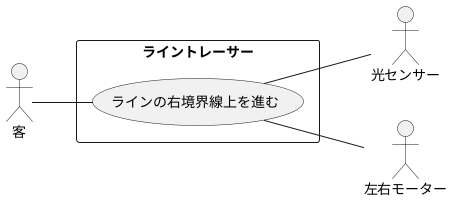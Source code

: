 @startuml 演習
left to right direction
actor 客
actor 光センサー
actor 左右モーター
rectangle ライントレーサー {
usecase ラインの右境界線上を進む
}
客-- ラインの右境界線上を進む
ラインの右境界線上を進む -- 光センサー
ラインの右境界線上を進む -- 左右モーター
@enduml